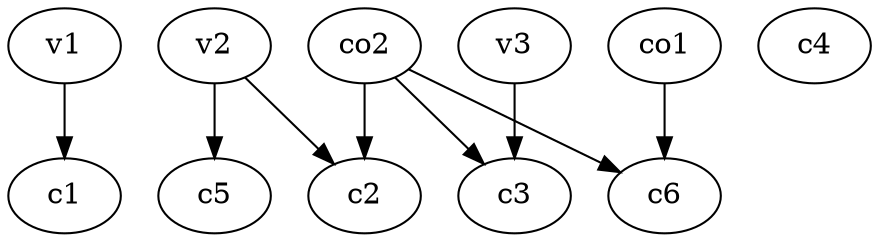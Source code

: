 strict digraph  {
c1;
c2;
c3;
c4;
c5;
c6;
v1;
v2;
v3;
co1;
co2;
v1 -> c1  [weight=1];
v2 -> c5  [weight=1];
v2 -> c2  [weight=1];
v3 -> c3  [weight=1];
co1 -> c6  [weight=1];
co2 -> c2  [weight=1];
co2 -> c3  [weight=1];
co2 -> c6  [weight=1];
}
